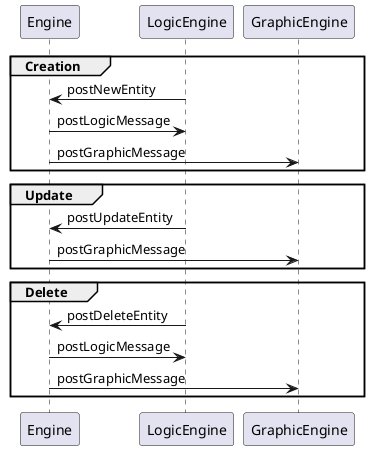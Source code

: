 @startuml entity_lifecycle

participant Engine

group Creation

	LogicEngine -> Engine : postNewEntity

	Engine -> LogicEngine : postLogicMessage
	Engine -> GraphicEngine : postGraphicMessage

end

group Update

	LogicEngine -> Engine : postUpdateEntity

	Engine -> GraphicEngine : postGraphicMessage

end

group Delete

	LogicEngine -> Engine : postDeleteEntity

	Engine -> LogicEngine : postLogicMessage
	Engine -> GraphicEngine : postGraphicMessage

end

@enduml

